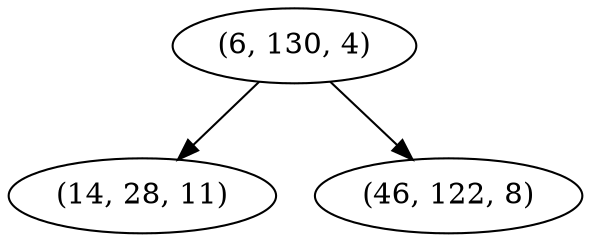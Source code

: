 digraph tree {
    "(6, 130, 4)";
    "(14, 28, 11)";
    "(46, 122, 8)";
    "(6, 130, 4)" -> "(14, 28, 11)";
    "(6, 130, 4)" -> "(46, 122, 8)";
}
